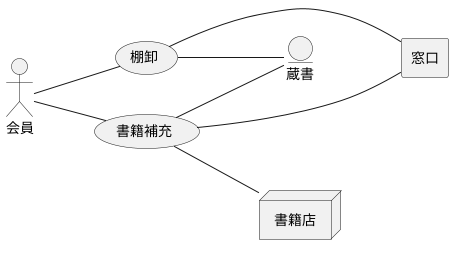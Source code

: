 @startuml
left to right direction

actor 会員
entity 蔵書
agent 窓口
node 書籍店

会員 -- (棚卸)
(棚卸) -- 蔵書
(棚卸) --- 窓口

会員 -- (書籍補充)
(書籍補充) -- 蔵書
(書籍補充) --- 窓口
(書籍補充) -- 書籍店
@enduml
